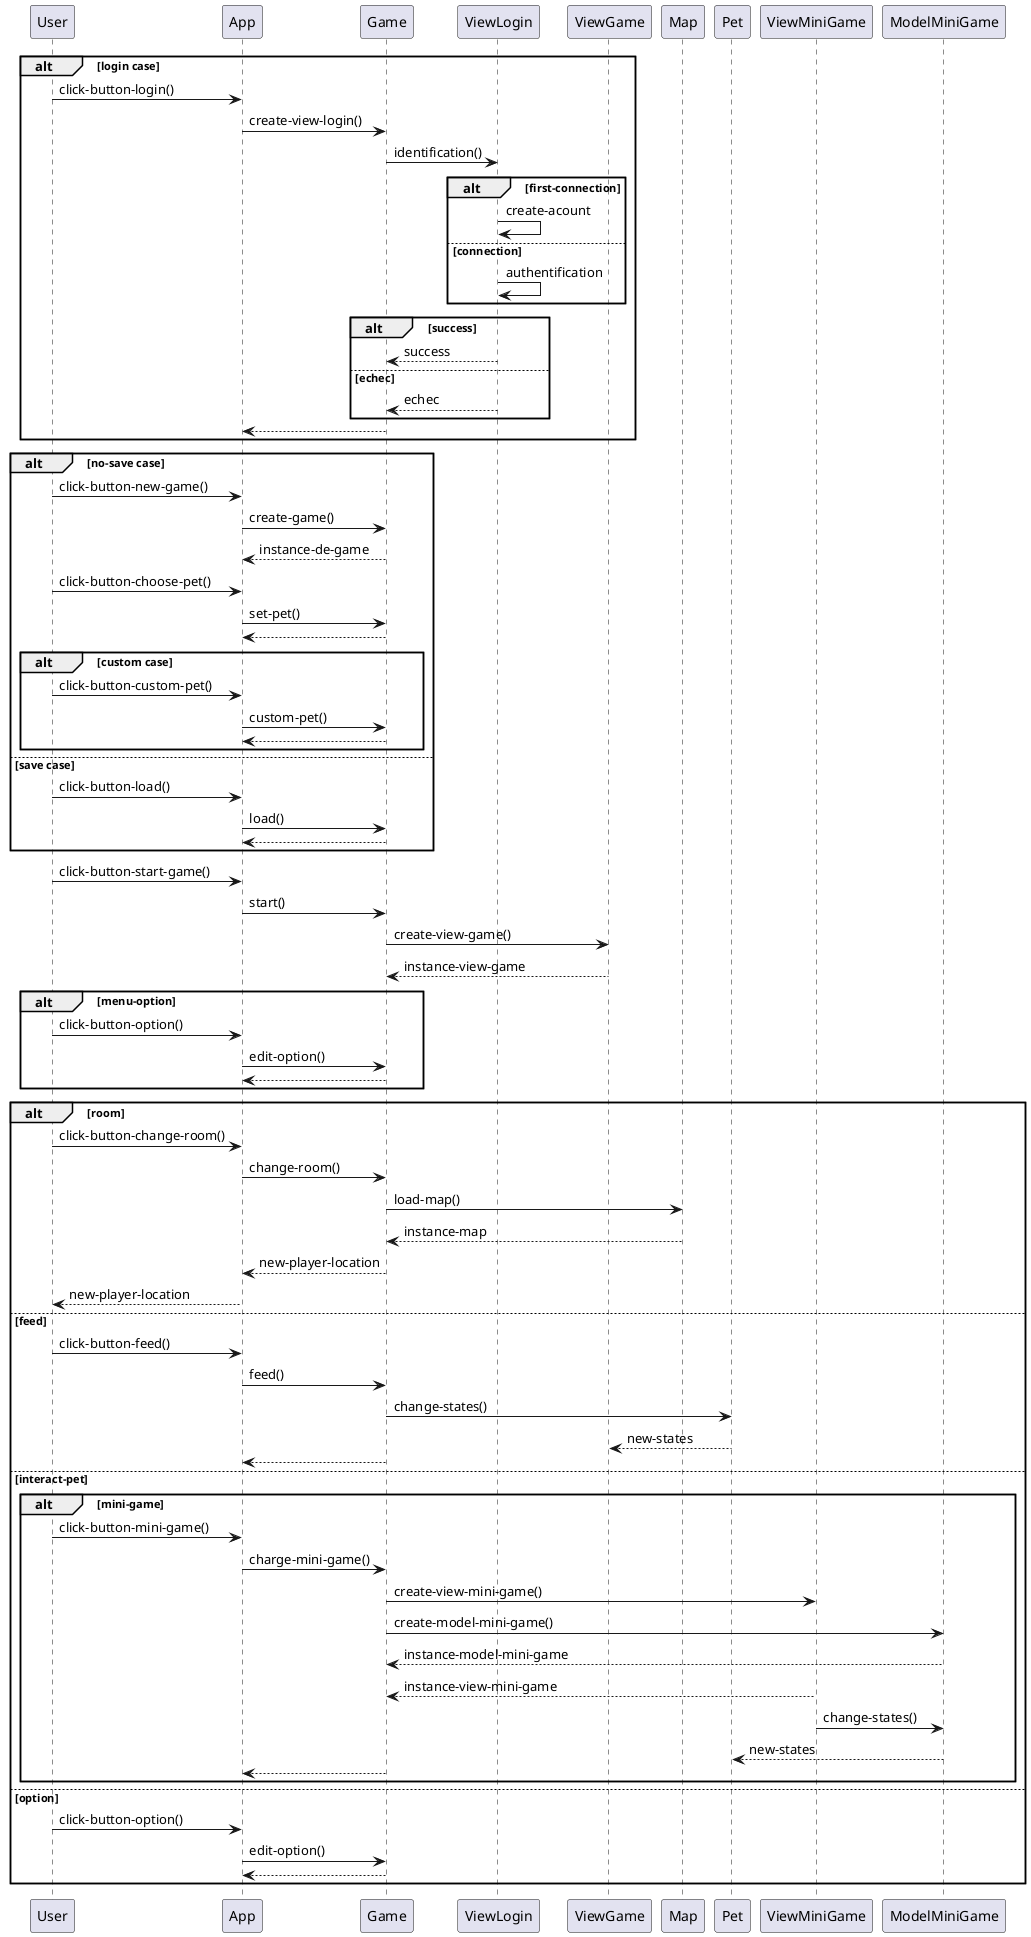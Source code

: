@startuml

    alt login case

        User -> App : click-button-login()
        App -> Game : create-view-login()
        Game -> ViewLogin : identification()

        alt first-connection

            ViewLogin -> ViewLogin : create-acount

        else connection

            ViewLogin -> ViewLogin : authentification

        end

        alt success

            ViewLogin --> Game : success

        else echec

        ViewLogin --> Game : echec

    end

    Game --> App

    end

    alt no-save case

        User -> App : click-button-new-game()
        App -> Game : create-game()
        Game --> App : instance-de-game

        User -> App : click-button-choose-pet()
        App -> Game : set-pet()
        Game --> App

        alt custom case

            User -> App : click-button-custom-pet()
            App -> Game : custom-pet()
            Game --> App

        end

    else save case

        User -> App : click-button-load()
        App -> Game : load()
        Game --> App

    end

    User -> App : click-button-start-game()
    App -> Game : start()
    Game -> ViewGame : create-view-game()
    ViewGame --> Game : instance-view-game 

    alt menu-option

        User -> App : click-button-option()
        App -> Game : edit-option()
        Game --> App

    end

    alt room 

        User -> App : click-button-change-room()
        App -> Game : change-room()
        Game -> Map : load-map()
        Map --> Game : instance-map

        Game --> App : new-player-location
        App --> User : new-player-location

    else feed

        User -> App : click-button-feed()
        App -> Game : feed()
        Game -> Pet : change-states()
        Pet --> ViewGame : new-states
        Game --> App

    else interact-pet

        alt mini-game 
            User -> App : click-button-mini-game()
            App -> Game : charge-mini-game()
            Game -> ViewMiniGame : create-view-mini-game()
            Game -> ModelMiniGame : create-model-mini-game()
            ModelMiniGame --> Game : instance-model-mini-game
            ViewMiniGame --> Game : instance-view-mini-game
            ViewMiniGame -> ModelMiniGame : change-states()
            ModelMiniGame --> Pet : new-states
            Game --> App
        end 

    else option

        User -> App : click-button-option()
        App -> Game : edit-option()
        Game --> App

    end

@enduml
